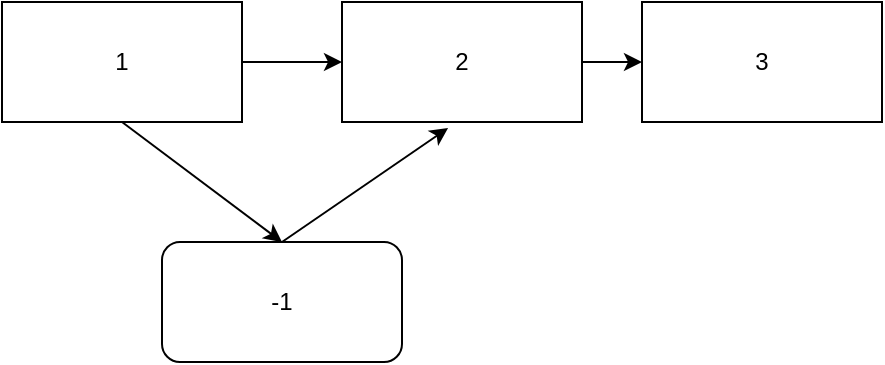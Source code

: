 <mxfile version="20.0.1" type="github">
  <diagram id="NGXTgrKtgp9ipNUqkjLM" name="Page-1">
    <mxGraphModel dx="460" dy="741" grid="1" gridSize="10" guides="1" tooltips="1" connect="1" arrows="1" fold="1" page="1" pageScale="1" pageWidth="827" pageHeight="1169" math="0" shadow="0">
      <root>
        <mxCell id="0" />
        <mxCell id="1" parent="0" />
        <mxCell id="PA7kjpYc5lfevRwzB0OL-1" value="1" style="rounded=0;whiteSpace=wrap;html=1;" vertex="1" parent="1">
          <mxGeometry x="10" y="340" width="120" height="60" as="geometry" />
        </mxCell>
        <mxCell id="PA7kjpYc5lfevRwzB0OL-2" value="2" style="rounded=0;whiteSpace=wrap;html=1;" vertex="1" parent="1">
          <mxGeometry x="180" y="340" width="120" height="60" as="geometry" />
        </mxCell>
        <mxCell id="PA7kjpYc5lfevRwzB0OL-3" value="3" style="rounded=0;whiteSpace=wrap;html=1;" vertex="1" parent="1">
          <mxGeometry x="330" y="340" width="120" height="60" as="geometry" />
        </mxCell>
        <mxCell id="PA7kjpYc5lfevRwzB0OL-4" value="" style="endArrow=classic;html=1;rounded=0;entryX=0;entryY=0.5;entryDx=0;entryDy=0;" edge="1" parent="1" source="PA7kjpYc5lfevRwzB0OL-1" target="PA7kjpYc5lfevRwzB0OL-2">
          <mxGeometry width="50" height="50" relative="1" as="geometry">
            <mxPoint x="210" y="410" as="sourcePoint" />
            <mxPoint x="260" y="360" as="targetPoint" />
          </mxGeometry>
        </mxCell>
        <mxCell id="PA7kjpYc5lfevRwzB0OL-5" value="" style="endArrow=classic;html=1;rounded=0;" edge="1" parent="1">
          <mxGeometry width="50" height="50" relative="1" as="geometry">
            <mxPoint x="300" y="370" as="sourcePoint" />
            <mxPoint x="330" y="370" as="targetPoint" />
            <Array as="points">
              <mxPoint x="330" y="370" />
            </Array>
          </mxGeometry>
        </mxCell>
        <mxCell id="PA7kjpYc5lfevRwzB0OL-6" value="-1" style="rounded=1;whiteSpace=wrap;html=1;" vertex="1" parent="1">
          <mxGeometry x="90" y="460" width="120" height="60" as="geometry" />
        </mxCell>
        <mxCell id="PA7kjpYc5lfevRwzB0OL-7" value="" style="endArrow=classic;html=1;rounded=0;entryX=0.5;entryY=0;entryDx=0;entryDy=0;exitX=0.5;exitY=1;exitDx=0;exitDy=0;" edge="1" parent="1" source="PA7kjpYc5lfevRwzB0OL-1" target="PA7kjpYc5lfevRwzB0OL-6">
          <mxGeometry width="50" height="50" relative="1" as="geometry">
            <mxPoint x="140" y="380" as="sourcePoint" />
            <mxPoint x="190" y="380" as="targetPoint" />
          </mxGeometry>
        </mxCell>
        <mxCell id="PA7kjpYc5lfevRwzB0OL-8" value="" style="endArrow=classic;html=1;rounded=0;entryX=0.442;entryY=1.05;entryDx=0;entryDy=0;entryPerimeter=0;" edge="1" parent="1" target="PA7kjpYc5lfevRwzB0OL-2">
          <mxGeometry width="50" height="50" relative="1" as="geometry">
            <mxPoint x="150" y="460" as="sourcePoint" />
            <mxPoint x="160" y="470" as="targetPoint" />
          </mxGeometry>
        </mxCell>
      </root>
    </mxGraphModel>
  </diagram>
</mxfile>
